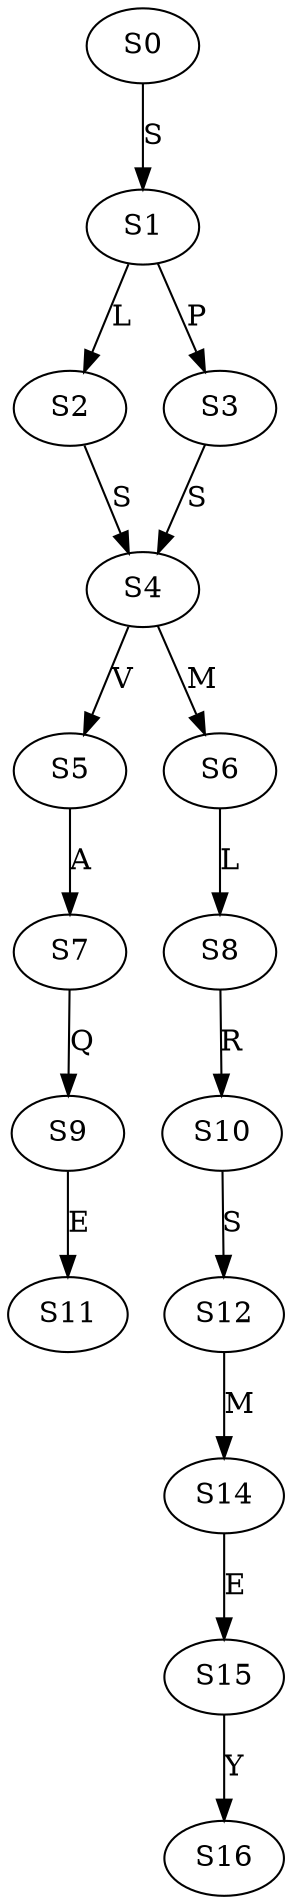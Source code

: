 strict digraph  {
	S0 -> S1 [ label = S ];
	S1 -> S2 [ label = L ];
	S1 -> S3 [ label = P ];
	S2 -> S4 [ label = S ];
	S3 -> S4 [ label = S ];
	S4 -> S5 [ label = V ];
	S4 -> S6 [ label = M ];
	S5 -> S7 [ label = A ];
	S6 -> S8 [ label = L ];
	S7 -> S9 [ label = Q ];
	S8 -> S10 [ label = R ];
	S9 -> S11 [ label = E ];
	S10 -> S12 [ label = S ];
	S12 -> S14 [ label = M ];
	S14 -> S15 [ label = E ];
	S15 -> S16 [ label = Y ];
}
